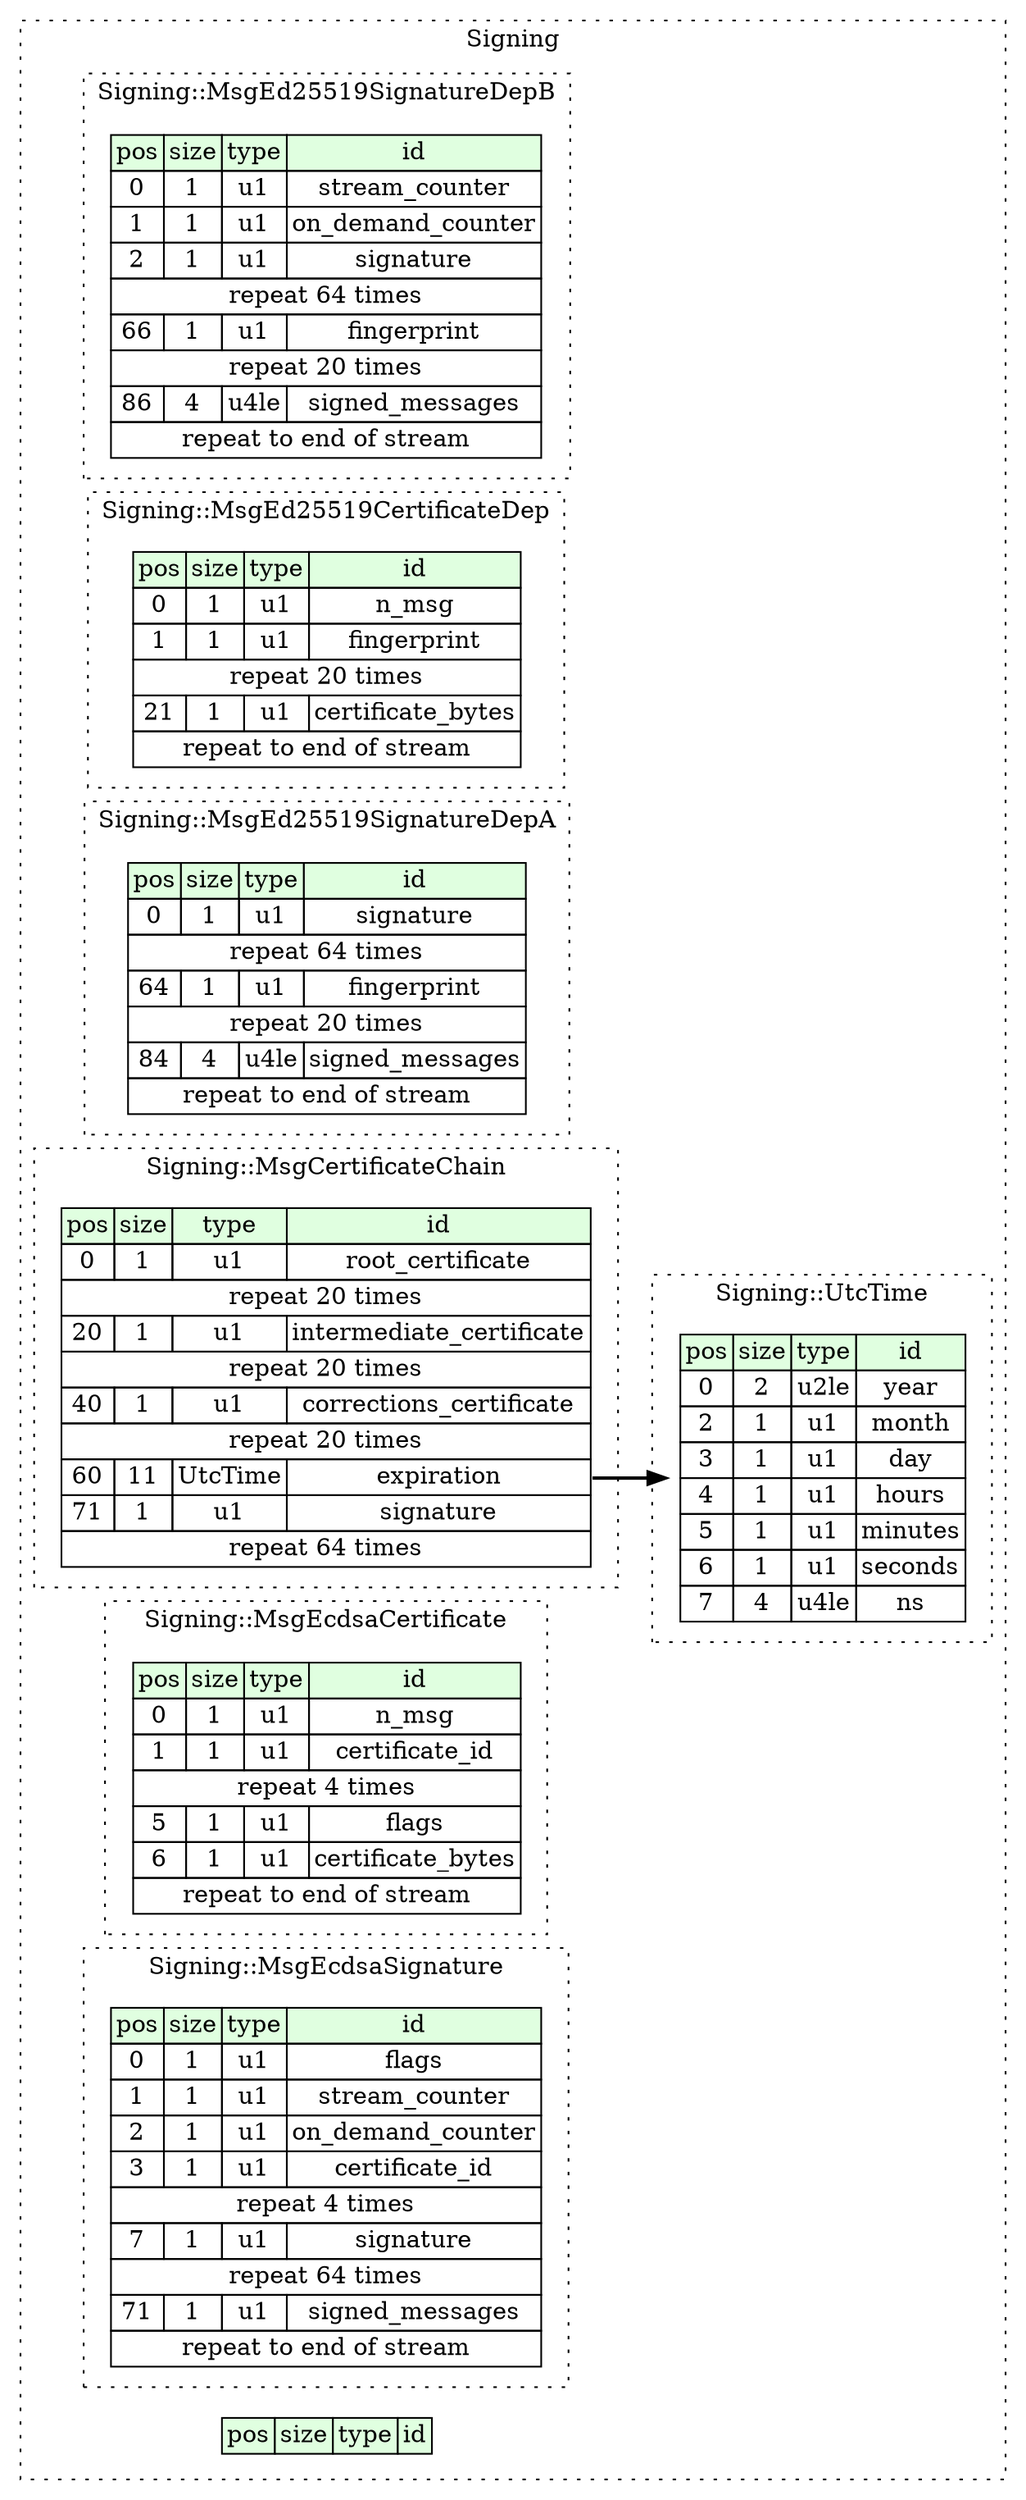 digraph {
	rankdir=LR;
	node [shape=plaintext];
	subgraph cluster__signing {
		label="Signing";
		graph[style=dotted];

		signing__seq [label=<<TABLE BORDER="0" CELLBORDER="1" CELLSPACING="0">
			<TR><TD BGCOLOR="#E0FFE0">pos</TD><TD BGCOLOR="#E0FFE0">size</TD><TD BGCOLOR="#E0FFE0">type</TD><TD BGCOLOR="#E0FFE0">id</TD></TR>
		</TABLE>>];
		subgraph cluster__msg_ed25519_signature_dep_b {
			label="Signing::MsgEd25519SignatureDepB";
			graph[style=dotted];

			msg_ed25519_signature_dep_b__seq [label=<<TABLE BORDER="0" CELLBORDER="1" CELLSPACING="0">
				<TR><TD BGCOLOR="#E0FFE0">pos</TD><TD BGCOLOR="#E0FFE0">size</TD><TD BGCOLOR="#E0FFE0">type</TD><TD BGCOLOR="#E0FFE0">id</TD></TR>
				<TR><TD PORT="stream_counter_pos">0</TD><TD PORT="stream_counter_size">1</TD><TD>u1</TD><TD PORT="stream_counter_type">stream_counter</TD></TR>
				<TR><TD PORT="on_demand_counter_pos">1</TD><TD PORT="on_demand_counter_size">1</TD><TD>u1</TD><TD PORT="on_demand_counter_type">on_demand_counter</TD></TR>
				<TR><TD PORT="signature_pos">2</TD><TD PORT="signature_size">1</TD><TD>u1</TD><TD PORT="signature_type">signature</TD></TR>
				<TR><TD COLSPAN="4" PORT="signature__repeat">repeat 64 times</TD></TR>
				<TR><TD PORT="fingerprint_pos">66</TD><TD PORT="fingerprint_size">1</TD><TD>u1</TD><TD PORT="fingerprint_type">fingerprint</TD></TR>
				<TR><TD COLSPAN="4" PORT="fingerprint__repeat">repeat 20 times</TD></TR>
				<TR><TD PORT="signed_messages_pos">86</TD><TD PORT="signed_messages_size">4</TD><TD>u4le</TD><TD PORT="signed_messages_type">signed_messages</TD></TR>
				<TR><TD COLSPAN="4" PORT="signed_messages__repeat">repeat to end of stream</TD></TR>
			</TABLE>>];
		}
		subgraph cluster__msg_ed25519_certificate_dep {
			label="Signing::MsgEd25519CertificateDep";
			graph[style=dotted];

			msg_ed25519_certificate_dep__seq [label=<<TABLE BORDER="0" CELLBORDER="1" CELLSPACING="0">
				<TR><TD BGCOLOR="#E0FFE0">pos</TD><TD BGCOLOR="#E0FFE0">size</TD><TD BGCOLOR="#E0FFE0">type</TD><TD BGCOLOR="#E0FFE0">id</TD></TR>
				<TR><TD PORT="n_msg_pos">0</TD><TD PORT="n_msg_size">1</TD><TD>u1</TD><TD PORT="n_msg_type">n_msg</TD></TR>
				<TR><TD PORT="fingerprint_pos">1</TD><TD PORT="fingerprint_size">1</TD><TD>u1</TD><TD PORT="fingerprint_type">fingerprint</TD></TR>
				<TR><TD COLSPAN="4" PORT="fingerprint__repeat">repeat 20 times</TD></TR>
				<TR><TD PORT="certificate_bytes_pos">21</TD><TD PORT="certificate_bytes_size">1</TD><TD>u1</TD><TD PORT="certificate_bytes_type">certificate_bytes</TD></TR>
				<TR><TD COLSPAN="4" PORT="certificate_bytes__repeat">repeat to end of stream</TD></TR>
			</TABLE>>];
		}
		subgraph cluster__utc_time {
			label="Signing::UtcTime";
			graph[style=dotted];

			utc_time__seq [label=<<TABLE BORDER="0" CELLBORDER="1" CELLSPACING="0">
				<TR><TD BGCOLOR="#E0FFE0">pos</TD><TD BGCOLOR="#E0FFE0">size</TD><TD BGCOLOR="#E0FFE0">type</TD><TD BGCOLOR="#E0FFE0">id</TD></TR>
				<TR><TD PORT="year_pos">0</TD><TD PORT="year_size">2</TD><TD>u2le</TD><TD PORT="year_type">year</TD></TR>
				<TR><TD PORT="month_pos">2</TD><TD PORT="month_size">1</TD><TD>u1</TD><TD PORT="month_type">month</TD></TR>
				<TR><TD PORT="day_pos">3</TD><TD PORT="day_size">1</TD><TD>u1</TD><TD PORT="day_type">day</TD></TR>
				<TR><TD PORT="hours_pos">4</TD><TD PORT="hours_size">1</TD><TD>u1</TD><TD PORT="hours_type">hours</TD></TR>
				<TR><TD PORT="minutes_pos">5</TD><TD PORT="minutes_size">1</TD><TD>u1</TD><TD PORT="minutes_type">minutes</TD></TR>
				<TR><TD PORT="seconds_pos">6</TD><TD PORT="seconds_size">1</TD><TD>u1</TD><TD PORT="seconds_type">seconds</TD></TR>
				<TR><TD PORT="ns_pos">7</TD><TD PORT="ns_size">4</TD><TD>u4le</TD><TD PORT="ns_type">ns</TD></TR>
			</TABLE>>];
		}
		subgraph cluster__msg_ed25519_signature_dep_a {
			label="Signing::MsgEd25519SignatureDepA";
			graph[style=dotted];

			msg_ed25519_signature_dep_a__seq [label=<<TABLE BORDER="0" CELLBORDER="1" CELLSPACING="0">
				<TR><TD BGCOLOR="#E0FFE0">pos</TD><TD BGCOLOR="#E0FFE0">size</TD><TD BGCOLOR="#E0FFE0">type</TD><TD BGCOLOR="#E0FFE0">id</TD></TR>
				<TR><TD PORT="signature_pos">0</TD><TD PORT="signature_size">1</TD><TD>u1</TD><TD PORT="signature_type">signature</TD></TR>
				<TR><TD COLSPAN="4" PORT="signature__repeat">repeat 64 times</TD></TR>
				<TR><TD PORT="fingerprint_pos">64</TD><TD PORT="fingerprint_size">1</TD><TD>u1</TD><TD PORT="fingerprint_type">fingerprint</TD></TR>
				<TR><TD COLSPAN="4" PORT="fingerprint__repeat">repeat 20 times</TD></TR>
				<TR><TD PORT="signed_messages_pos">84</TD><TD PORT="signed_messages_size">4</TD><TD>u4le</TD><TD PORT="signed_messages_type">signed_messages</TD></TR>
				<TR><TD COLSPAN="4" PORT="signed_messages__repeat">repeat to end of stream</TD></TR>
			</TABLE>>];
		}
		subgraph cluster__msg_certificate_chain {
			label="Signing::MsgCertificateChain";
			graph[style=dotted];

			msg_certificate_chain__seq [label=<<TABLE BORDER="0" CELLBORDER="1" CELLSPACING="0">
				<TR><TD BGCOLOR="#E0FFE0">pos</TD><TD BGCOLOR="#E0FFE0">size</TD><TD BGCOLOR="#E0FFE0">type</TD><TD BGCOLOR="#E0FFE0">id</TD></TR>
				<TR><TD PORT="root_certificate_pos">0</TD><TD PORT="root_certificate_size">1</TD><TD>u1</TD><TD PORT="root_certificate_type">root_certificate</TD></TR>
				<TR><TD COLSPAN="4" PORT="root_certificate__repeat">repeat 20 times</TD></TR>
				<TR><TD PORT="intermediate_certificate_pos">20</TD><TD PORT="intermediate_certificate_size">1</TD><TD>u1</TD><TD PORT="intermediate_certificate_type">intermediate_certificate</TD></TR>
				<TR><TD COLSPAN="4" PORT="intermediate_certificate__repeat">repeat 20 times</TD></TR>
				<TR><TD PORT="corrections_certificate_pos">40</TD><TD PORT="corrections_certificate_size">1</TD><TD>u1</TD><TD PORT="corrections_certificate_type">corrections_certificate</TD></TR>
				<TR><TD COLSPAN="4" PORT="corrections_certificate__repeat">repeat 20 times</TD></TR>
				<TR><TD PORT="expiration_pos">60</TD><TD PORT="expiration_size">11</TD><TD>UtcTime</TD><TD PORT="expiration_type">expiration</TD></TR>
				<TR><TD PORT="signature_pos">71</TD><TD PORT="signature_size">1</TD><TD>u1</TD><TD PORT="signature_type">signature</TD></TR>
				<TR><TD COLSPAN="4" PORT="signature__repeat">repeat 64 times</TD></TR>
			</TABLE>>];
		}
		subgraph cluster__msg_ecdsa_certificate {
			label="Signing::MsgEcdsaCertificate";
			graph[style=dotted];

			msg_ecdsa_certificate__seq [label=<<TABLE BORDER="0" CELLBORDER="1" CELLSPACING="0">
				<TR><TD BGCOLOR="#E0FFE0">pos</TD><TD BGCOLOR="#E0FFE0">size</TD><TD BGCOLOR="#E0FFE0">type</TD><TD BGCOLOR="#E0FFE0">id</TD></TR>
				<TR><TD PORT="n_msg_pos">0</TD><TD PORT="n_msg_size">1</TD><TD>u1</TD><TD PORT="n_msg_type">n_msg</TD></TR>
				<TR><TD PORT="certificate_id_pos">1</TD><TD PORT="certificate_id_size">1</TD><TD>u1</TD><TD PORT="certificate_id_type">certificate_id</TD></TR>
				<TR><TD COLSPAN="4" PORT="certificate_id__repeat">repeat 4 times</TD></TR>
				<TR><TD PORT="flags_pos">5</TD><TD PORT="flags_size">1</TD><TD>u1</TD><TD PORT="flags_type">flags</TD></TR>
				<TR><TD PORT="certificate_bytes_pos">6</TD><TD PORT="certificate_bytes_size">1</TD><TD>u1</TD><TD PORT="certificate_bytes_type">certificate_bytes</TD></TR>
				<TR><TD COLSPAN="4" PORT="certificate_bytes__repeat">repeat to end of stream</TD></TR>
			</TABLE>>];
		}
		subgraph cluster__msg_ecdsa_signature {
			label="Signing::MsgEcdsaSignature";
			graph[style=dotted];

			msg_ecdsa_signature__seq [label=<<TABLE BORDER="0" CELLBORDER="1" CELLSPACING="0">
				<TR><TD BGCOLOR="#E0FFE0">pos</TD><TD BGCOLOR="#E0FFE0">size</TD><TD BGCOLOR="#E0FFE0">type</TD><TD BGCOLOR="#E0FFE0">id</TD></TR>
				<TR><TD PORT="flags_pos">0</TD><TD PORT="flags_size">1</TD><TD>u1</TD><TD PORT="flags_type">flags</TD></TR>
				<TR><TD PORT="stream_counter_pos">1</TD><TD PORT="stream_counter_size">1</TD><TD>u1</TD><TD PORT="stream_counter_type">stream_counter</TD></TR>
				<TR><TD PORT="on_demand_counter_pos">2</TD><TD PORT="on_demand_counter_size">1</TD><TD>u1</TD><TD PORT="on_demand_counter_type">on_demand_counter</TD></TR>
				<TR><TD PORT="certificate_id_pos">3</TD><TD PORT="certificate_id_size">1</TD><TD>u1</TD><TD PORT="certificate_id_type">certificate_id</TD></TR>
				<TR><TD COLSPAN="4" PORT="certificate_id__repeat">repeat 4 times</TD></TR>
				<TR><TD PORT="signature_pos">7</TD><TD PORT="signature_size">1</TD><TD>u1</TD><TD PORT="signature_type">signature</TD></TR>
				<TR><TD COLSPAN="4" PORT="signature__repeat">repeat 64 times</TD></TR>
				<TR><TD PORT="signed_messages_pos">71</TD><TD PORT="signed_messages_size">1</TD><TD>u1</TD><TD PORT="signed_messages_type">signed_messages</TD></TR>
				<TR><TD COLSPAN="4" PORT="signed_messages__repeat">repeat to end of stream</TD></TR>
			</TABLE>>];
		}
	}
	msg_certificate_chain__seq:expiration_type -> utc_time__seq [style=bold];
}

